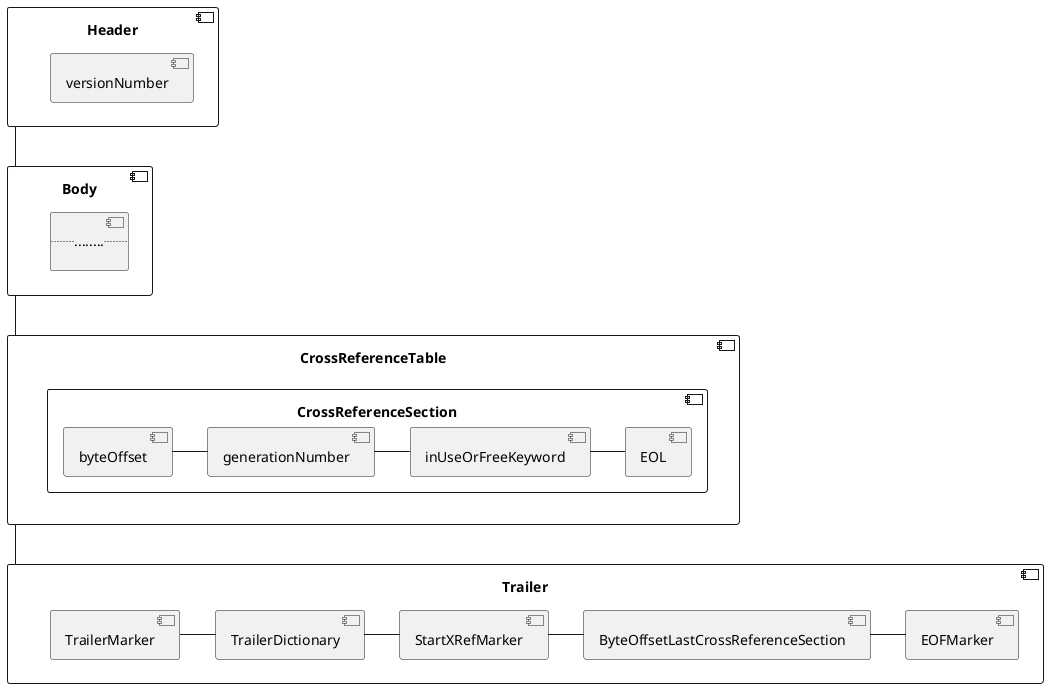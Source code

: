 @startuml

component Header as PDFHeader {
    component versionNumber {
    }
}

component Body {
    component "............"
}

component CrossReferenceTable {
    component CrossReferenceSection {
        component byteOffset {
        }

        component generationNumber {
        }

        component inUseOrFreeKeyword {
        }

        component EOL {
        }

        byteOffset - generationNumber
        generationNumber - inUseOrFreeKeyword
        inUseOrFreeKeyword - EOL
    }
}

component Trailer {
    component TrailerMarker {
    }

    component TrailerDictionary {
    }

    component StartXRefMarker {
    }

    component ByteOffsetLastCrossReferenceSection {
    }

    component EOFMarker {
    }

    TrailerMarker - TrailerDictionary
    TrailerDictionary - StartXRefMarker
    StartXRefMarker - ByteOffsetLastCrossReferenceSection
    ByteOffsetLastCrossReferenceSection - EOFMarker
}

PDFHeader -down- Body
Body -down- CrossReferenceTable
CrossReferenceTable -down- Trailer

@enduml
